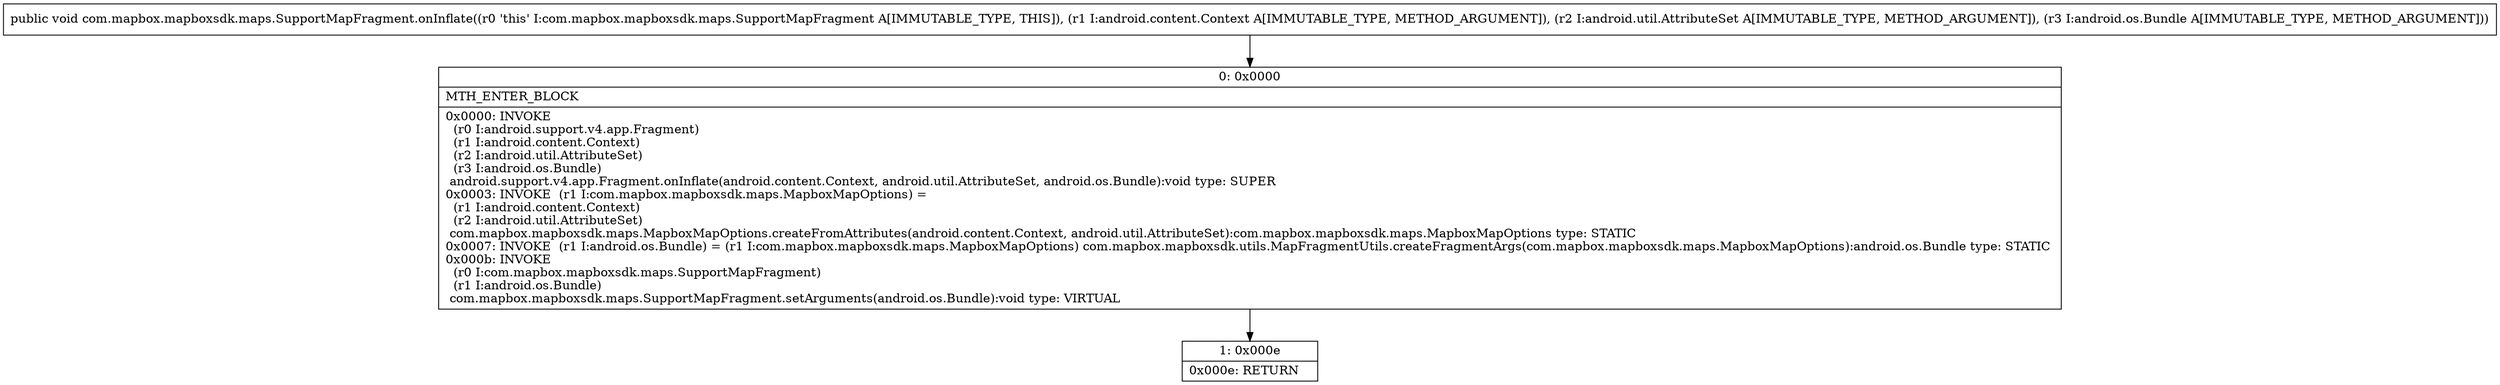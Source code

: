 digraph "CFG forcom.mapbox.mapboxsdk.maps.SupportMapFragment.onInflate(Landroid\/content\/Context;Landroid\/util\/AttributeSet;Landroid\/os\/Bundle;)V" {
Node_0 [shape=record,label="{0\:\ 0x0000|MTH_ENTER_BLOCK\l|0x0000: INVOKE  \l  (r0 I:android.support.v4.app.Fragment)\l  (r1 I:android.content.Context)\l  (r2 I:android.util.AttributeSet)\l  (r3 I:android.os.Bundle)\l android.support.v4.app.Fragment.onInflate(android.content.Context, android.util.AttributeSet, android.os.Bundle):void type: SUPER \l0x0003: INVOKE  (r1 I:com.mapbox.mapboxsdk.maps.MapboxMapOptions) = \l  (r1 I:android.content.Context)\l  (r2 I:android.util.AttributeSet)\l com.mapbox.mapboxsdk.maps.MapboxMapOptions.createFromAttributes(android.content.Context, android.util.AttributeSet):com.mapbox.mapboxsdk.maps.MapboxMapOptions type: STATIC \l0x0007: INVOKE  (r1 I:android.os.Bundle) = (r1 I:com.mapbox.mapboxsdk.maps.MapboxMapOptions) com.mapbox.mapboxsdk.utils.MapFragmentUtils.createFragmentArgs(com.mapbox.mapboxsdk.maps.MapboxMapOptions):android.os.Bundle type: STATIC \l0x000b: INVOKE  \l  (r0 I:com.mapbox.mapboxsdk.maps.SupportMapFragment)\l  (r1 I:android.os.Bundle)\l com.mapbox.mapboxsdk.maps.SupportMapFragment.setArguments(android.os.Bundle):void type: VIRTUAL \l}"];
Node_1 [shape=record,label="{1\:\ 0x000e|0x000e: RETURN   \l}"];
MethodNode[shape=record,label="{public void com.mapbox.mapboxsdk.maps.SupportMapFragment.onInflate((r0 'this' I:com.mapbox.mapboxsdk.maps.SupportMapFragment A[IMMUTABLE_TYPE, THIS]), (r1 I:android.content.Context A[IMMUTABLE_TYPE, METHOD_ARGUMENT]), (r2 I:android.util.AttributeSet A[IMMUTABLE_TYPE, METHOD_ARGUMENT]), (r3 I:android.os.Bundle A[IMMUTABLE_TYPE, METHOD_ARGUMENT])) }"];
MethodNode -> Node_0;
Node_0 -> Node_1;
}

